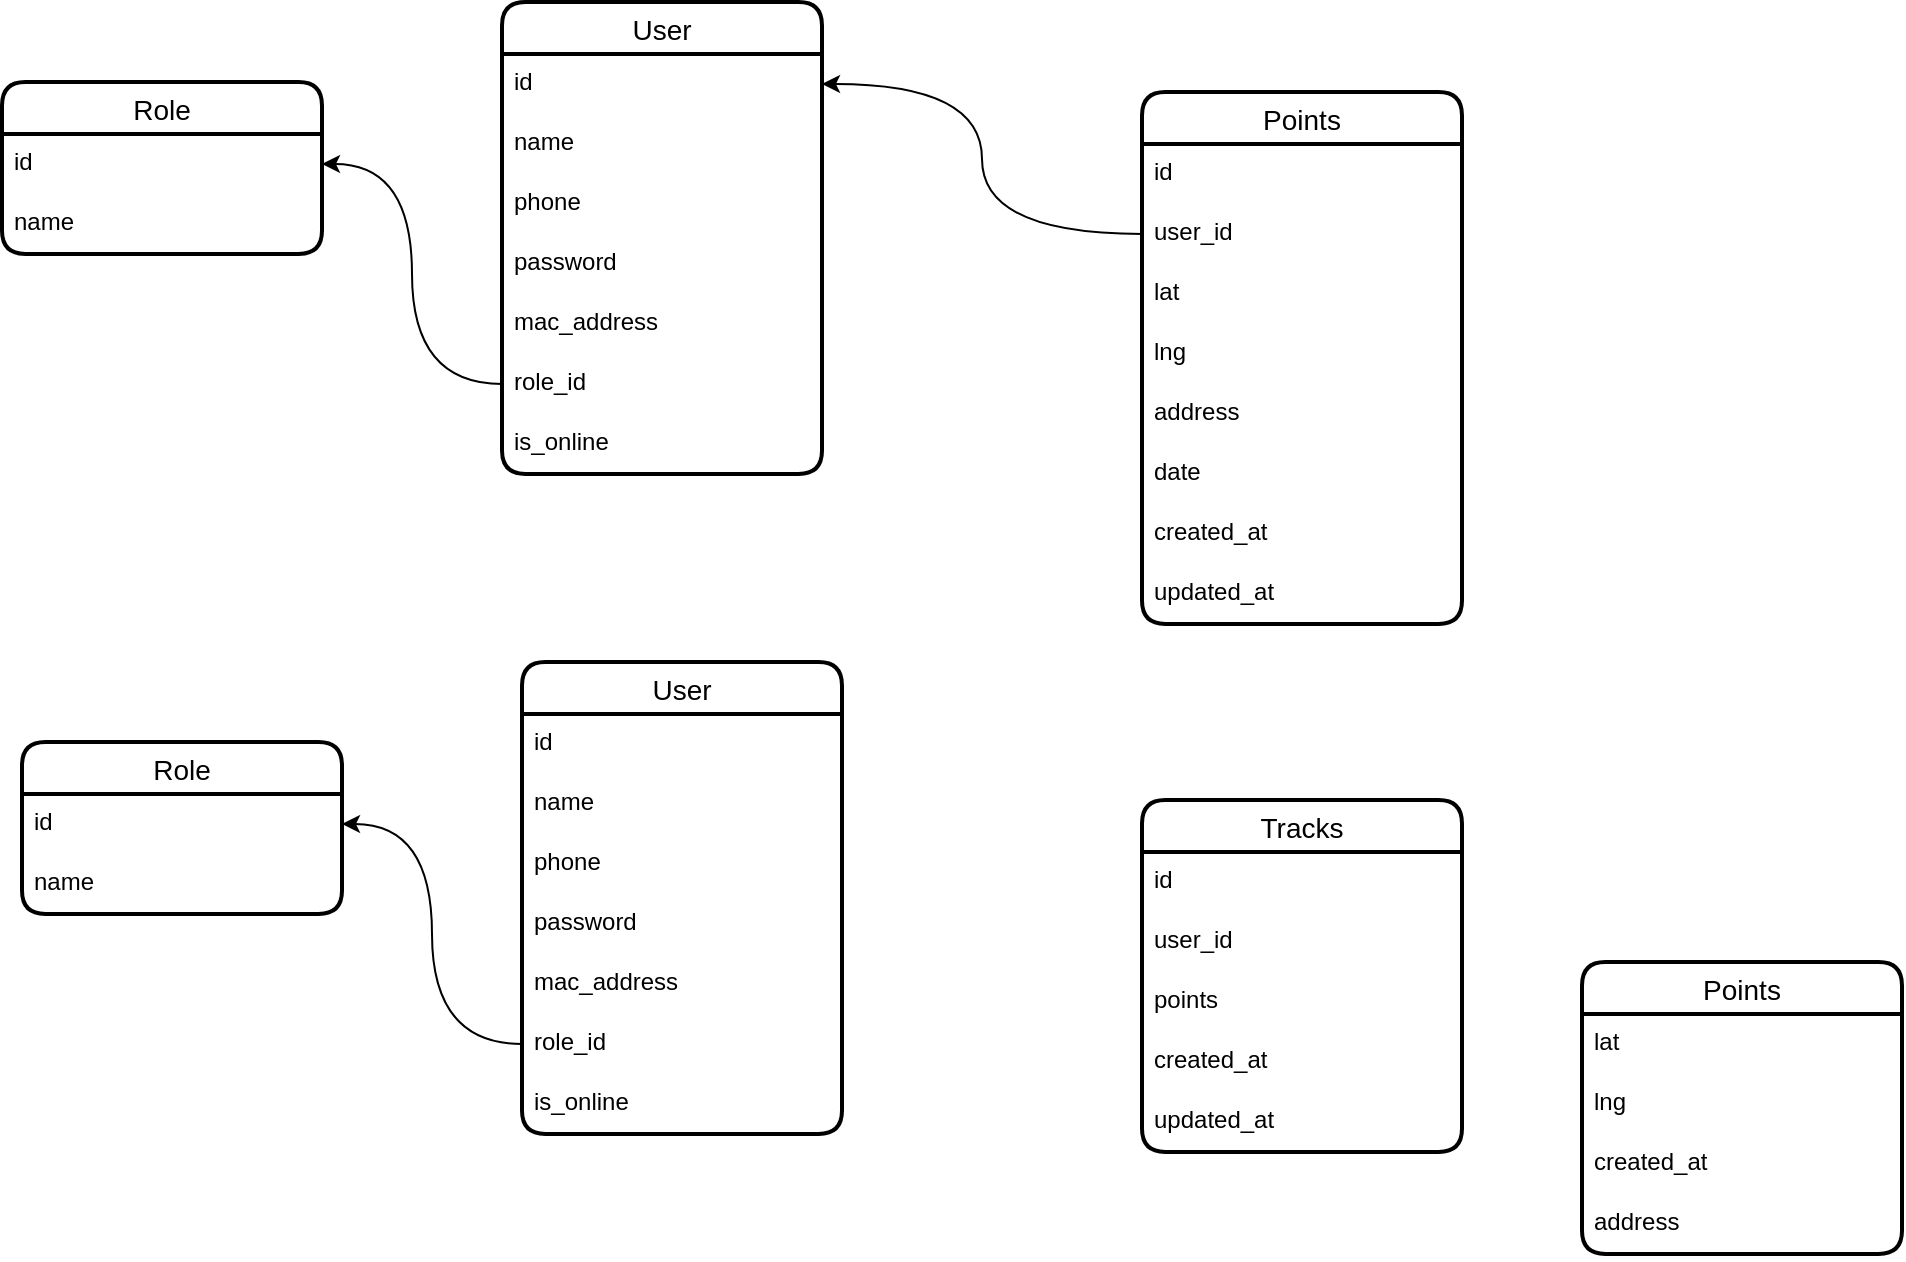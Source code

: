 <mxfile version="22.1.11" type="github">
  <diagram name="Страница — 1" id="uQb5JZfQ5GXVi0TQpGbC">
    <mxGraphModel dx="1434" dy="738" grid="1" gridSize="10" guides="1" tooltips="1" connect="1" arrows="1" fold="1" page="1" pageScale="1" pageWidth="827" pageHeight="1169" math="0" shadow="0">
      <root>
        <mxCell id="0" />
        <mxCell id="1" parent="0" />
        <mxCell id="_5UejUevI5gyKmPZKP_F-1" value="User" style="swimlane;fontStyle=0;childLayout=stackLayout;horizontal=1;startSize=26;horizontalStack=0;resizeParent=1;resizeParentMax=0;resizeLast=0;collapsible=1;marginBottom=0;align=center;fontSize=14;strokeWidth=2;rounded=1;shadow=0;glass=0;swimlaneLine=1;" parent="1" vertex="1">
          <mxGeometry x="280" y="770" width="160" height="236" as="geometry" />
        </mxCell>
        <mxCell id="_5UejUevI5gyKmPZKP_F-2" value="id" style="text;strokeColor=none;fillColor=none;spacingLeft=4;spacingRight=4;overflow=hidden;rotatable=0;points=[[0,0.5],[1,0.5]];portConstraint=eastwest;fontSize=12;whiteSpace=wrap;html=1;" parent="_5UejUevI5gyKmPZKP_F-1" vertex="1">
          <mxGeometry y="26" width="160" height="30" as="geometry" />
        </mxCell>
        <mxCell id="_5UejUevI5gyKmPZKP_F-3" value="name" style="text;strokeColor=none;fillColor=none;spacingLeft=4;spacingRight=4;overflow=hidden;rotatable=0;points=[[0,0.5],[1,0.5]];portConstraint=eastwest;fontSize=12;whiteSpace=wrap;html=1;" parent="_5UejUevI5gyKmPZKP_F-1" vertex="1">
          <mxGeometry y="56" width="160" height="30" as="geometry" />
        </mxCell>
        <mxCell id="_5UejUevI5gyKmPZKP_F-4" value="phone" style="text;strokeColor=none;fillColor=none;spacingLeft=4;spacingRight=4;overflow=hidden;rotatable=0;points=[[0,0.5],[1,0.5]];portConstraint=eastwest;fontSize=12;whiteSpace=wrap;html=1;" parent="_5UejUevI5gyKmPZKP_F-1" vertex="1">
          <mxGeometry y="86" width="160" height="30" as="geometry" />
        </mxCell>
        <mxCell id="_5UejUevI5gyKmPZKP_F-5" value="password" style="text;strokeColor=none;fillColor=none;spacingLeft=4;spacingRight=4;overflow=hidden;rotatable=0;points=[[0,0.5],[1,0.5]];portConstraint=eastwest;fontSize=12;whiteSpace=wrap;html=1;" parent="_5UejUevI5gyKmPZKP_F-1" vertex="1">
          <mxGeometry y="116" width="160" height="30" as="geometry" />
        </mxCell>
        <mxCell id="_5UejUevI5gyKmPZKP_F-6" value="mac_address" style="text;strokeColor=none;fillColor=none;spacingLeft=4;spacingRight=4;overflow=hidden;rotatable=0;points=[[0,0.5],[1,0.5]];portConstraint=eastwest;fontSize=12;whiteSpace=wrap;html=1;" parent="_5UejUevI5gyKmPZKP_F-1" vertex="1">
          <mxGeometry y="146" width="160" height="30" as="geometry" />
        </mxCell>
        <mxCell id="_5UejUevI5gyKmPZKP_F-12" value="role_id" style="text;strokeColor=none;fillColor=none;spacingLeft=4;spacingRight=4;overflow=hidden;rotatable=0;points=[[0,0.5],[1,0.5]];portConstraint=eastwest;fontSize=12;whiteSpace=wrap;html=1;" parent="_5UejUevI5gyKmPZKP_F-1" vertex="1">
          <mxGeometry y="176" width="160" height="30" as="geometry" />
        </mxCell>
        <mxCell id="475Ti6R1yAfTsTZuF7gg-1" value="is_online" style="text;strokeColor=none;fillColor=none;spacingLeft=4;spacingRight=4;overflow=hidden;rotatable=0;points=[[0,0.5],[1,0.5]];portConstraint=eastwest;fontSize=12;whiteSpace=wrap;html=1;" parent="_5UejUevI5gyKmPZKP_F-1" vertex="1">
          <mxGeometry y="206" width="160" height="30" as="geometry" />
        </mxCell>
        <mxCell id="_5UejUevI5gyKmPZKP_F-9" value="Role" style="swimlane;fontStyle=0;childLayout=stackLayout;horizontal=1;startSize=26;horizontalStack=0;resizeParent=1;resizeParentMax=0;resizeLast=0;collapsible=1;marginBottom=0;align=center;fontSize=14;strokeWidth=2;rounded=1;shadow=0;glass=0;swimlaneLine=1;" parent="1" vertex="1">
          <mxGeometry x="30" y="810" width="160" height="86" as="geometry">
            <mxRectangle x="350" y="140" width="90" height="30" as="alternateBounds" />
          </mxGeometry>
        </mxCell>
        <mxCell id="_5UejUevI5gyKmPZKP_F-10" value="id" style="text;strokeColor=none;fillColor=none;spacingLeft=4;spacingRight=4;overflow=hidden;rotatable=0;points=[[0,0.5],[1,0.5]];portConstraint=eastwest;fontSize=12;whiteSpace=wrap;html=1;" parent="_5UejUevI5gyKmPZKP_F-9" vertex="1">
          <mxGeometry y="26" width="160" height="30" as="geometry" />
        </mxCell>
        <mxCell id="_5UejUevI5gyKmPZKP_F-11" value="name" style="text;strokeColor=none;fillColor=none;spacingLeft=4;spacingRight=4;overflow=hidden;rotatable=0;points=[[0,0.5],[1,0.5]];portConstraint=eastwest;fontSize=12;whiteSpace=wrap;html=1;" parent="_5UejUevI5gyKmPZKP_F-9" vertex="1">
          <mxGeometry y="56" width="160" height="30" as="geometry" />
        </mxCell>
        <mxCell id="_5UejUevI5gyKmPZKP_F-13" style="edgeStyle=orthogonalEdgeStyle;rounded=0;orthogonalLoop=1;jettySize=auto;html=1;entryX=1;entryY=0.5;entryDx=0;entryDy=0;curved=1;" parent="1" source="_5UejUevI5gyKmPZKP_F-12" target="_5UejUevI5gyKmPZKP_F-10" edge="1">
          <mxGeometry relative="1" as="geometry" />
        </mxCell>
        <mxCell id="_5UejUevI5gyKmPZKP_F-14" value="Points" style="swimlane;fontStyle=0;childLayout=stackLayout;horizontal=1;startSize=26;horizontalStack=0;resizeParent=1;resizeParentMax=0;resizeLast=0;collapsible=1;marginBottom=0;align=center;fontSize=14;strokeWidth=2;rounded=1;shadow=0;glass=0;swimlaneLine=1;" parent="1" vertex="1">
          <mxGeometry x="600" y="815" width="160" height="266" as="geometry">
            <mxRectangle x="350" y="140" width="90" height="30" as="alternateBounds" />
          </mxGeometry>
        </mxCell>
        <mxCell id="_5UejUevI5gyKmPZKP_F-15" value="id" style="text;strokeColor=none;fillColor=none;spacingLeft=4;spacingRight=4;overflow=hidden;rotatable=0;points=[[0,0.5],[1,0.5]];portConstraint=eastwest;fontSize=12;whiteSpace=wrap;html=1;" parent="_5UejUevI5gyKmPZKP_F-14" vertex="1">
          <mxGeometry y="26" width="160" height="30" as="geometry" />
        </mxCell>
        <mxCell id="_5UejUevI5gyKmPZKP_F-16" value="user_id" style="text;strokeColor=none;fillColor=none;spacingLeft=4;spacingRight=4;overflow=hidden;rotatable=0;points=[[0,0.5],[1,0.5]];portConstraint=eastwest;fontSize=12;whiteSpace=wrap;html=1;" parent="_5UejUevI5gyKmPZKP_F-14" vertex="1">
          <mxGeometry y="56" width="160" height="30" as="geometry" />
        </mxCell>
        <mxCell id="_5UejUevI5gyKmPZKP_F-17" value="lat" style="text;strokeColor=none;fillColor=none;spacingLeft=4;spacingRight=4;overflow=hidden;rotatable=0;points=[[0,0.5],[1,0.5]];portConstraint=eastwest;fontSize=12;whiteSpace=wrap;html=1;" parent="_5UejUevI5gyKmPZKP_F-14" vertex="1">
          <mxGeometry y="86" width="160" height="30" as="geometry" />
        </mxCell>
        <mxCell id="of39KfSD1mZfl-V3CjDa-1" value="lng" style="text;strokeColor=none;fillColor=none;spacingLeft=4;spacingRight=4;overflow=hidden;rotatable=0;points=[[0,0.5],[1,0.5]];portConstraint=eastwest;fontSize=12;whiteSpace=wrap;html=1;" parent="_5UejUevI5gyKmPZKP_F-14" vertex="1">
          <mxGeometry y="116" width="160" height="30" as="geometry" />
        </mxCell>
        <mxCell id="KndXCtM9-27lXC1bDewH-1" value="address" style="text;strokeColor=none;fillColor=none;spacingLeft=4;spacingRight=4;overflow=hidden;rotatable=0;points=[[0,0.5],[1,0.5]];portConstraint=eastwest;fontSize=12;whiteSpace=wrap;html=1;" vertex="1" parent="_5UejUevI5gyKmPZKP_F-14">
          <mxGeometry y="146" width="160" height="30" as="geometry" />
        </mxCell>
        <mxCell id="KndXCtM9-27lXC1bDewH-2" value="date" style="text;strokeColor=none;fillColor=none;spacingLeft=4;spacingRight=4;overflow=hidden;rotatable=0;points=[[0,0.5],[1,0.5]];portConstraint=eastwest;fontSize=12;whiteSpace=wrap;html=1;" vertex="1" parent="_5UejUevI5gyKmPZKP_F-14">
          <mxGeometry y="176" width="160" height="30" as="geometry" />
        </mxCell>
        <mxCell id="of39KfSD1mZfl-V3CjDa-2" value="created_at" style="text;strokeColor=none;fillColor=none;spacingLeft=4;spacingRight=4;overflow=hidden;rotatable=0;points=[[0,0.5],[1,0.5]];portConstraint=eastwest;fontSize=12;whiteSpace=wrap;html=1;" parent="_5UejUevI5gyKmPZKP_F-14" vertex="1">
          <mxGeometry y="206" width="160" height="30" as="geometry" />
        </mxCell>
        <mxCell id="of39KfSD1mZfl-V3CjDa-3" value="updated_at" style="text;strokeColor=none;fillColor=none;spacingLeft=4;spacingRight=4;overflow=hidden;rotatable=0;points=[[0,0.5],[1,0.5]];portConstraint=eastwest;fontSize=12;whiteSpace=wrap;html=1;" parent="_5UejUevI5gyKmPZKP_F-14" vertex="1">
          <mxGeometry y="236" width="160" height="30" as="geometry" />
        </mxCell>
        <mxCell id="of39KfSD1mZfl-V3CjDa-5" style="edgeStyle=orthogonalEdgeStyle;rounded=0;orthogonalLoop=1;jettySize=auto;html=1;entryX=1;entryY=0.5;entryDx=0;entryDy=0;curved=1;" parent="1" source="_5UejUevI5gyKmPZKP_F-16" target="_5UejUevI5gyKmPZKP_F-2" edge="1">
          <mxGeometry relative="1" as="geometry" />
        </mxCell>
        <mxCell id="of39KfSD1mZfl-V3CjDa-6" value="User" style="swimlane;fontStyle=0;childLayout=stackLayout;horizontal=1;startSize=26;horizontalStack=0;resizeParent=1;resizeParentMax=0;resizeLast=0;collapsible=1;marginBottom=0;align=center;fontSize=14;strokeWidth=2;rounded=1;shadow=0;glass=0;swimlaneLine=1;" parent="1" vertex="1">
          <mxGeometry x="290" y="1100" width="160" height="236" as="geometry" />
        </mxCell>
        <mxCell id="of39KfSD1mZfl-V3CjDa-7" value="id" style="text;strokeColor=none;fillColor=none;spacingLeft=4;spacingRight=4;overflow=hidden;rotatable=0;points=[[0,0.5],[1,0.5]];portConstraint=eastwest;fontSize=12;whiteSpace=wrap;html=1;" parent="of39KfSD1mZfl-V3CjDa-6" vertex="1">
          <mxGeometry y="26" width="160" height="30" as="geometry" />
        </mxCell>
        <mxCell id="of39KfSD1mZfl-V3CjDa-8" value="name" style="text;strokeColor=none;fillColor=none;spacingLeft=4;spacingRight=4;overflow=hidden;rotatable=0;points=[[0,0.5],[1,0.5]];portConstraint=eastwest;fontSize=12;whiteSpace=wrap;html=1;" parent="of39KfSD1mZfl-V3CjDa-6" vertex="1">
          <mxGeometry y="56" width="160" height="30" as="geometry" />
        </mxCell>
        <mxCell id="of39KfSD1mZfl-V3CjDa-9" value="phone" style="text;strokeColor=none;fillColor=none;spacingLeft=4;spacingRight=4;overflow=hidden;rotatable=0;points=[[0,0.5],[1,0.5]];portConstraint=eastwest;fontSize=12;whiteSpace=wrap;html=1;" parent="of39KfSD1mZfl-V3CjDa-6" vertex="1">
          <mxGeometry y="86" width="160" height="30" as="geometry" />
        </mxCell>
        <mxCell id="of39KfSD1mZfl-V3CjDa-10" value="password" style="text;strokeColor=none;fillColor=none;spacingLeft=4;spacingRight=4;overflow=hidden;rotatable=0;points=[[0,0.5],[1,0.5]];portConstraint=eastwest;fontSize=12;whiteSpace=wrap;html=1;" parent="of39KfSD1mZfl-V3CjDa-6" vertex="1">
          <mxGeometry y="116" width="160" height="30" as="geometry" />
        </mxCell>
        <mxCell id="of39KfSD1mZfl-V3CjDa-11" value="mac_address" style="text;strokeColor=none;fillColor=none;spacingLeft=4;spacingRight=4;overflow=hidden;rotatable=0;points=[[0,0.5],[1,0.5]];portConstraint=eastwest;fontSize=12;whiteSpace=wrap;html=1;" parent="of39KfSD1mZfl-V3CjDa-6" vertex="1">
          <mxGeometry y="146" width="160" height="30" as="geometry" />
        </mxCell>
        <mxCell id="of39KfSD1mZfl-V3CjDa-12" value="role_id" style="text;strokeColor=none;fillColor=none;spacingLeft=4;spacingRight=4;overflow=hidden;rotatable=0;points=[[0,0.5],[1,0.5]];portConstraint=eastwest;fontSize=12;whiteSpace=wrap;html=1;" parent="of39KfSD1mZfl-V3CjDa-6" vertex="1">
          <mxGeometry y="176" width="160" height="30" as="geometry" />
        </mxCell>
        <mxCell id="475Ti6R1yAfTsTZuF7gg-2" value="is_online" style="text;strokeColor=none;fillColor=none;spacingLeft=4;spacingRight=4;overflow=hidden;rotatable=0;points=[[0,0.5],[1,0.5]];portConstraint=eastwest;fontSize=12;whiteSpace=wrap;html=1;" parent="of39KfSD1mZfl-V3CjDa-6" vertex="1">
          <mxGeometry y="206" width="160" height="30" as="geometry" />
        </mxCell>
        <mxCell id="of39KfSD1mZfl-V3CjDa-13" value="Role" style="swimlane;fontStyle=0;childLayout=stackLayout;horizontal=1;startSize=26;horizontalStack=0;resizeParent=1;resizeParentMax=0;resizeLast=0;collapsible=1;marginBottom=0;align=center;fontSize=14;strokeWidth=2;rounded=1;shadow=0;glass=0;swimlaneLine=1;" parent="1" vertex="1">
          <mxGeometry x="40" y="1140" width="160" height="86" as="geometry">
            <mxRectangle x="350" y="140" width="90" height="30" as="alternateBounds" />
          </mxGeometry>
        </mxCell>
        <mxCell id="of39KfSD1mZfl-V3CjDa-14" value="id" style="text;strokeColor=none;fillColor=none;spacingLeft=4;spacingRight=4;overflow=hidden;rotatable=0;points=[[0,0.5],[1,0.5]];portConstraint=eastwest;fontSize=12;whiteSpace=wrap;html=1;" parent="of39KfSD1mZfl-V3CjDa-13" vertex="1">
          <mxGeometry y="26" width="160" height="30" as="geometry" />
        </mxCell>
        <mxCell id="of39KfSD1mZfl-V3CjDa-15" value="name" style="text;strokeColor=none;fillColor=none;spacingLeft=4;spacingRight=4;overflow=hidden;rotatable=0;points=[[0,0.5],[1,0.5]];portConstraint=eastwest;fontSize=12;whiteSpace=wrap;html=1;" parent="of39KfSD1mZfl-V3CjDa-13" vertex="1">
          <mxGeometry y="56" width="160" height="30" as="geometry" />
        </mxCell>
        <mxCell id="of39KfSD1mZfl-V3CjDa-16" style="edgeStyle=orthogonalEdgeStyle;rounded=0;orthogonalLoop=1;jettySize=auto;html=1;entryX=1;entryY=0.5;entryDx=0;entryDy=0;curved=1;" parent="1" source="of39KfSD1mZfl-V3CjDa-12" target="of39KfSD1mZfl-V3CjDa-14" edge="1">
          <mxGeometry relative="1" as="geometry" />
        </mxCell>
        <mxCell id="of39KfSD1mZfl-V3CjDa-17" value="Points" style="swimlane;fontStyle=0;childLayout=stackLayout;horizontal=1;startSize=26;horizontalStack=0;resizeParent=1;resizeParentMax=0;resizeLast=0;collapsible=1;marginBottom=0;align=center;fontSize=14;strokeWidth=2;rounded=1;shadow=0;glass=0;swimlaneLine=1;" parent="1" vertex="1">
          <mxGeometry x="820" y="1250" width="160" height="146" as="geometry">
            <mxRectangle x="350" y="140" width="90" height="30" as="alternateBounds" />
          </mxGeometry>
        </mxCell>
        <mxCell id="of39KfSD1mZfl-V3CjDa-20" value="lat" style="text;strokeColor=none;fillColor=none;spacingLeft=4;spacingRight=4;overflow=hidden;rotatable=0;points=[[0,0.5],[1,0.5]];portConstraint=eastwest;fontSize=12;whiteSpace=wrap;html=1;" parent="of39KfSD1mZfl-V3CjDa-17" vertex="1">
          <mxGeometry y="26" width="160" height="30" as="geometry" />
        </mxCell>
        <mxCell id="of39KfSD1mZfl-V3CjDa-21" value="lng" style="text;strokeColor=none;fillColor=none;spacingLeft=4;spacingRight=4;overflow=hidden;rotatable=0;points=[[0,0.5],[1,0.5]];portConstraint=eastwest;fontSize=12;whiteSpace=wrap;html=1;" parent="of39KfSD1mZfl-V3CjDa-17" vertex="1">
          <mxGeometry y="56" width="160" height="30" as="geometry" />
        </mxCell>
        <mxCell id="of39KfSD1mZfl-V3CjDa-22" value="created_at" style="text;strokeColor=none;fillColor=none;spacingLeft=4;spacingRight=4;overflow=hidden;rotatable=0;points=[[0,0.5],[1,0.5]];portConstraint=eastwest;fontSize=12;whiteSpace=wrap;html=1;" parent="of39KfSD1mZfl-V3CjDa-17" vertex="1">
          <mxGeometry y="86" width="160" height="30" as="geometry" />
        </mxCell>
        <mxCell id="of39KfSD1mZfl-V3CjDa-23" value="address" style="text;strokeColor=none;fillColor=none;spacingLeft=4;spacingRight=4;overflow=hidden;rotatable=0;points=[[0,0.5],[1,0.5]];portConstraint=eastwest;fontSize=12;whiteSpace=wrap;html=1;" parent="of39KfSD1mZfl-V3CjDa-17" vertex="1">
          <mxGeometry y="116" width="160" height="30" as="geometry" />
        </mxCell>
        <mxCell id="of39KfSD1mZfl-V3CjDa-25" value="Tracks" style="swimlane;fontStyle=0;childLayout=stackLayout;horizontal=1;startSize=26;horizontalStack=0;resizeParent=1;resizeParentMax=0;resizeLast=0;collapsible=1;marginBottom=0;align=center;fontSize=14;strokeWidth=2;rounded=1;shadow=0;glass=0;swimlaneLine=1;" parent="1" vertex="1">
          <mxGeometry x="600" y="1169" width="160" height="176" as="geometry">
            <mxRectangle x="350" y="140" width="90" height="30" as="alternateBounds" />
          </mxGeometry>
        </mxCell>
        <mxCell id="of39KfSD1mZfl-V3CjDa-26" value="id" style="text;strokeColor=none;fillColor=none;spacingLeft=4;spacingRight=4;overflow=hidden;rotatable=0;points=[[0,0.5],[1,0.5]];portConstraint=eastwest;fontSize=12;whiteSpace=wrap;html=1;" parent="of39KfSD1mZfl-V3CjDa-25" vertex="1">
          <mxGeometry y="26" width="160" height="30" as="geometry" />
        </mxCell>
        <mxCell id="of39KfSD1mZfl-V3CjDa-27" value="user_id" style="text;strokeColor=none;fillColor=none;spacingLeft=4;spacingRight=4;overflow=hidden;rotatable=0;points=[[0,0.5],[1,0.5]];portConstraint=eastwest;fontSize=12;whiteSpace=wrap;html=1;" parent="of39KfSD1mZfl-V3CjDa-25" vertex="1">
          <mxGeometry y="56" width="160" height="30" as="geometry" />
        </mxCell>
        <mxCell id="of39KfSD1mZfl-V3CjDa-28" value="points" style="text;strokeColor=none;fillColor=none;spacingLeft=4;spacingRight=4;overflow=hidden;rotatable=0;points=[[0,0.5],[1,0.5]];portConstraint=eastwest;fontSize=12;whiteSpace=wrap;html=1;" parent="of39KfSD1mZfl-V3CjDa-25" vertex="1">
          <mxGeometry y="86" width="160" height="30" as="geometry" />
        </mxCell>
        <mxCell id="of39KfSD1mZfl-V3CjDa-30" value="created_at" style="text;strokeColor=none;fillColor=none;spacingLeft=4;spacingRight=4;overflow=hidden;rotatable=0;points=[[0,0.5],[1,0.5]];portConstraint=eastwest;fontSize=12;whiteSpace=wrap;html=1;" parent="of39KfSD1mZfl-V3CjDa-25" vertex="1">
          <mxGeometry y="116" width="160" height="30" as="geometry" />
        </mxCell>
        <mxCell id="of39KfSD1mZfl-V3CjDa-31" value="updated_at" style="text;strokeColor=none;fillColor=none;spacingLeft=4;spacingRight=4;overflow=hidden;rotatable=0;points=[[0,0.5],[1,0.5]];portConstraint=eastwest;fontSize=12;whiteSpace=wrap;html=1;" parent="of39KfSD1mZfl-V3CjDa-25" vertex="1">
          <mxGeometry y="146" width="160" height="30" as="geometry" />
        </mxCell>
      </root>
    </mxGraphModel>
  </diagram>
</mxfile>
